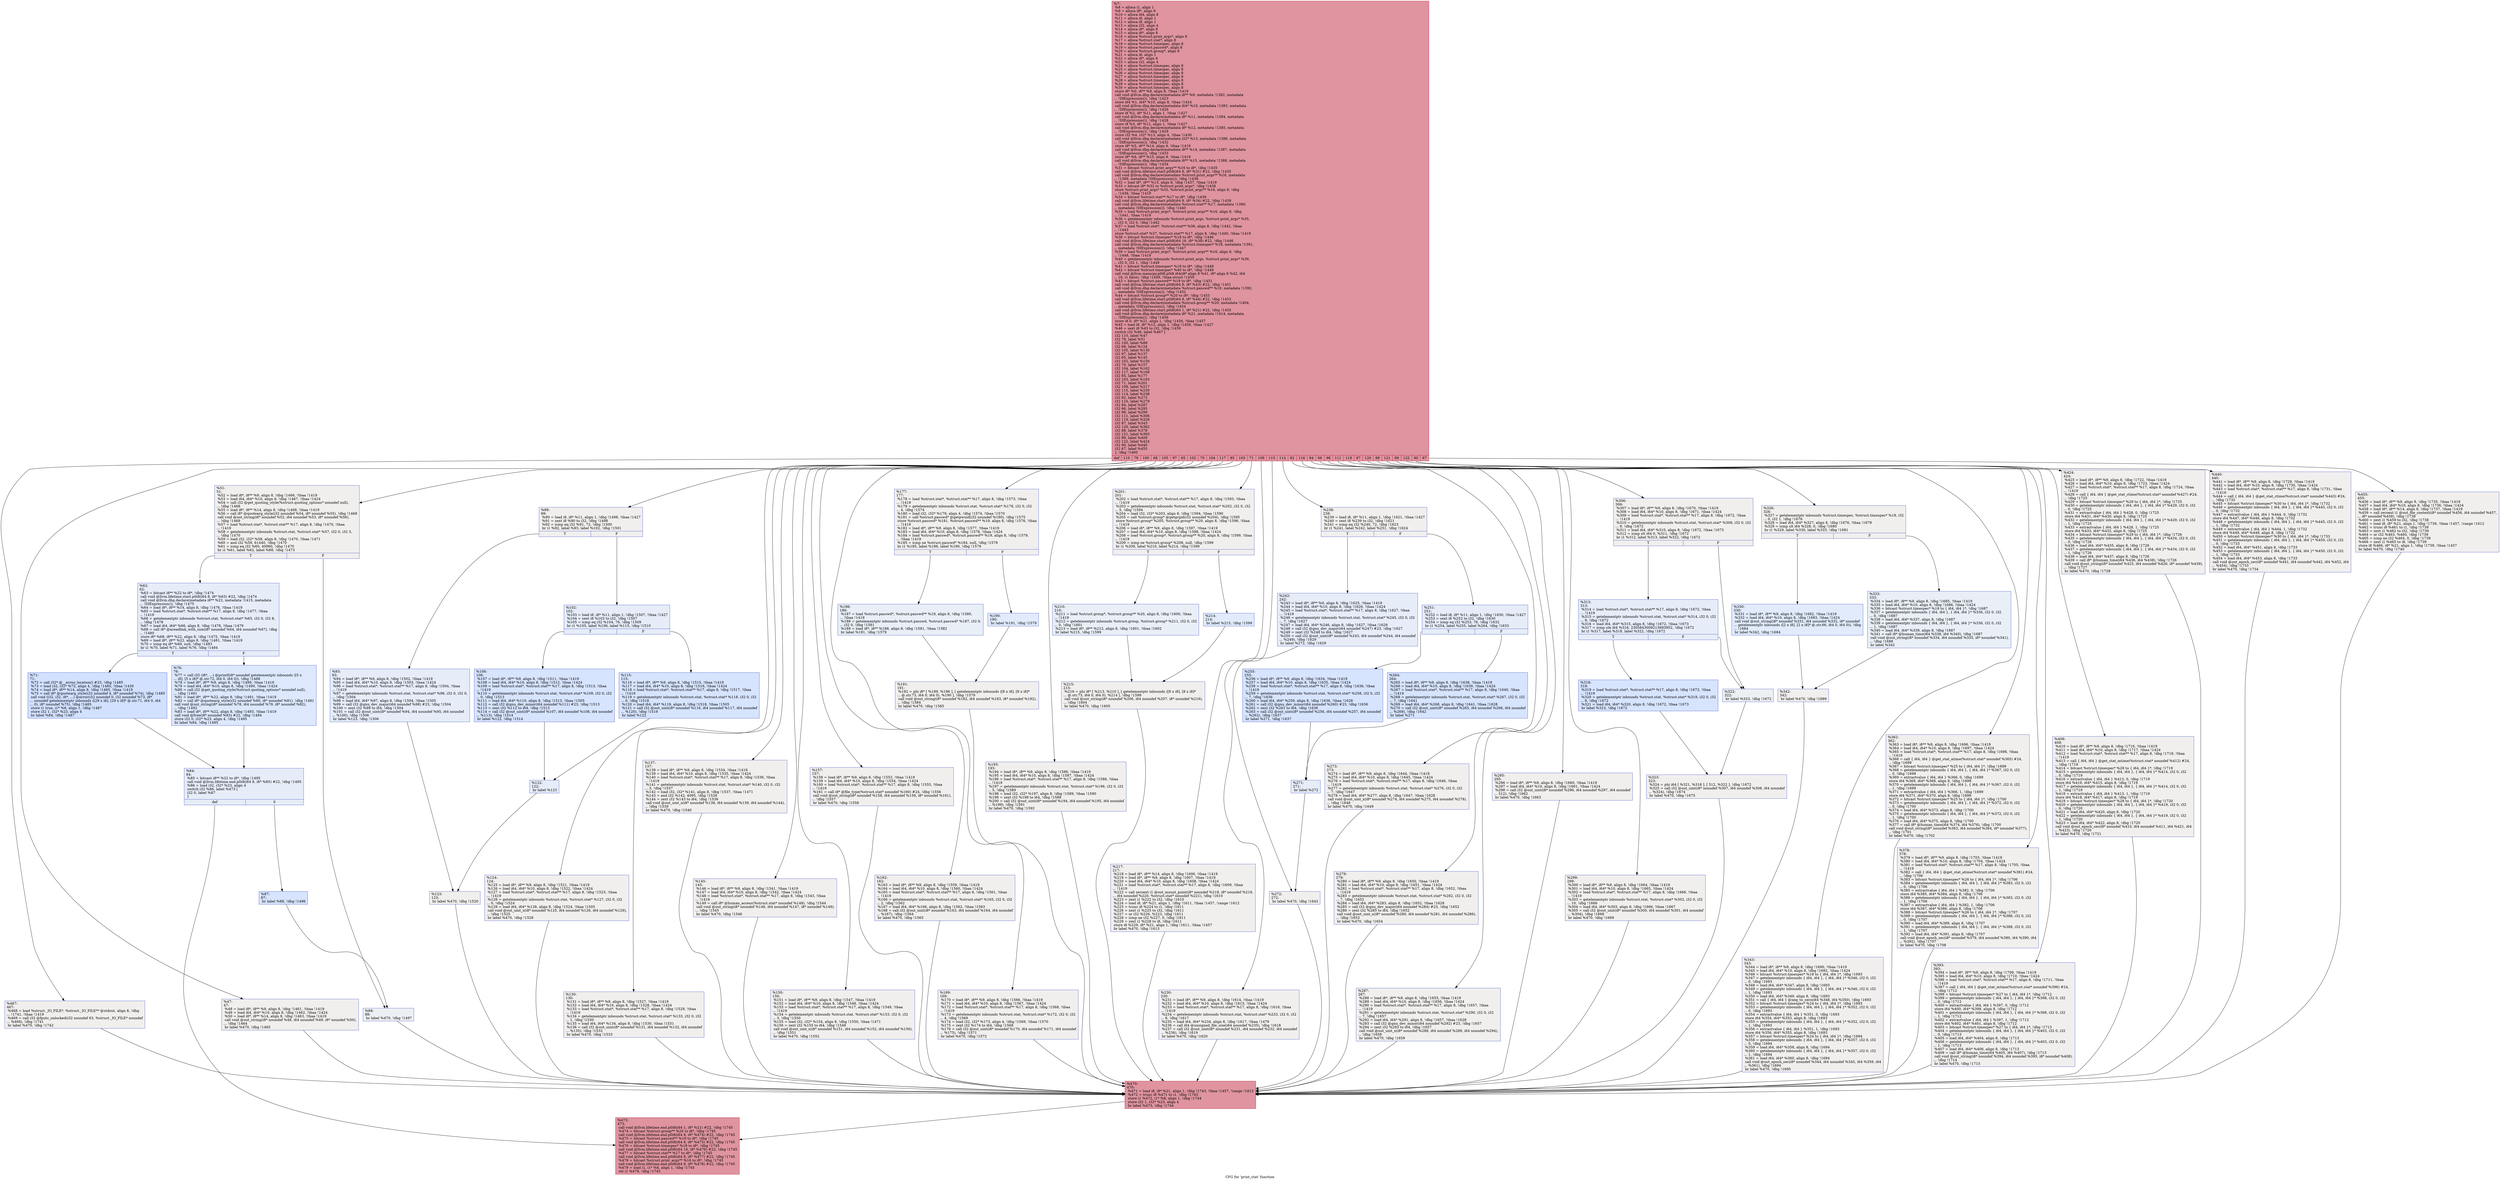 digraph "CFG for 'print_stat' function" {
	label="CFG for 'print_stat' function";

	Node0x15d2240 [shape=record,color="#b70d28ff", style=filled, fillcolor="#b70d2870",label="{%7:\l  %8 = alloca i1, align 1\l  %9 = alloca i8*, align 8\l  %10 = alloca i64, align 8\l  %11 = alloca i8, align 1\l  %12 = alloca i8, align 1\l  %13 = alloca i32, align 4\l  %14 = alloca i8*, align 8\l  %15 = alloca i8*, align 8\l  %16 = alloca %struct.print_args*, align 8\l  %17 = alloca %struct.stat*, align 8\l  %18 = alloca %struct.timespec, align 8\l  %19 = alloca %struct.passwd*, align 8\l  %20 = alloca %struct.group*, align 8\l  %21 = alloca i8, align 1\l  %22 = alloca i8*, align 8\l  %23 = alloca i32, align 4\l  %24 = alloca %struct.timespec, align 8\l  %25 = alloca %struct.timespec, align 8\l  %26 = alloca %struct.timespec, align 8\l  %27 = alloca %struct.timespec, align 8\l  %28 = alloca %struct.timespec, align 8\l  %29 = alloca %struct.timespec, align 8\l  %30 = alloca %struct.timespec, align 8\l  store i8* %0, i8** %9, align 8, !tbaa !1419\l  call void @llvm.dbg.declare(metadata i8** %9, metadata !1382, metadata\l... !DIExpression()), !dbg !1423\l  store i64 %1, i64* %10, align 8, !tbaa !1424\l  call void @llvm.dbg.declare(metadata i64* %10, metadata !1383, metadata\l... !DIExpression()), !dbg !1426\l  store i8 %2, i8* %11, align 1, !tbaa !1427\l  call void @llvm.dbg.declare(metadata i8* %11, metadata !1384, metadata\l... !DIExpression()), !dbg !1428\l  store i8 %3, i8* %12, align 1, !tbaa !1427\l  call void @llvm.dbg.declare(metadata i8* %12, metadata !1385, metadata\l... !DIExpression()), !dbg !1429\l  store i32 %4, i32* %13, align 4, !tbaa !1430\l  call void @llvm.dbg.declare(metadata i32* %13, metadata !1386, metadata\l... !DIExpression()), !dbg !1432\l  store i8* %5, i8** %14, align 8, !tbaa !1419\l  call void @llvm.dbg.declare(metadata i8** %14, metadata !1387, metadata\l... !DIExpression()), !dbg !1433\l  store i8* %6, i8** %15, align 8, !tbaa !1419\l  call void @llvm.dbg.declare(metadata i8** %15, metadata !1388, metadata\l... !DIExpression()), !dbg !1434\l  %31 = bitcast %struct.print_args** %16 to i8*, !dbg !1435\l  call void @llvm.lifetime.start.p0i8(i64 8, i8* %31) #22, !dbg !1435\l  call void @llvm.dbg.declare(metadata %struct.print_args** %16, metadata\l... !1389, metadata !DIExpression()), !dbg !1436\l  %32 = load i8*, i8** %15, align 8, !dbg !1437, !tbaa !1419\l  %33 = bitcast i8* %32 to %struct.print_args*, !dbg !1438\l  store %struct.print_args* %33, %struct.print_args** %16, align 8, !dbg\l... !1436, !tbaa !1419\l  %34 = bitcast %struct.stat** %17 to i8*, !dbg !1439\l  call void @llvm.lifetime.start.p0i8(i64 8, i8* %34) #22, !dbg !1439\l  call void @llvm.dbg.declare(metadata %struct.stat** %17, metadata !1390,\l... metadata !DIExpression()), !dbg !1440\l  %35 = load %struct.print_args*, %struct.print_args** %16, align 8, !dbg\l... !1441, !tbaa !1419\l  %36 = getelementptr inbounds %struct.print_args, %struct.print_args* %35,\l... i32 0, i32 0, !dbg !1442\l  %37 = load %struct.stat*, %struct.stat** %36, align 8, !dbg !1442, !tbaa\l... !1443\l  store %struct.stat* %37, %struct.stat** %17, align 8, !dbg !1440, !tbaa !1419\l  %38 = bitcast %struct.timespec* %18 to i8*, !dbg !1446\l  call void @llvm.lifetime.start.p0i8(i64 16, i8* %38) #22, !dbg !1446\l  call void @llvm.dbg.declare(metadata %struct.timespec* %18, metadata !1391,\l... metadata !DIExpression()), !dbg !1447\l  %39 = load %struct.print_args*, %struct.print_args** %16, align 8, !dbg\l... !1448, !tbaa !1419\l  %40 = getelementptr inbounds %struct.print_args, %struct.print_args* %39,\l... i32 0, i32 1, !dbg !1449\l  %41 = bitcast %struct.timespec* %18 to i8*, !dbg !1449\l  %42 = bitcast %struct.timespec* %40 to i8*, !dbg !1449\l  call void @llvm.memcpy.p0i8.p0i8.i64(i8* align 8 %41, i8* align 8 %42, i64\l... 16, i1 false), !dbg !1449, !tbaa.struct !1450\l  %43 = bitcast %struct.passwd** %19 to i8*, !dbg !1451\l  call void @llvm.lifetime.start.p0i8(i64 8, i8* %43) #22, !dbg !1451\l  call void @llvm.dbg.declare(metadata %struct.passwd** %19, metadata !1392,\l... metadata !DIExpression()), !dbg !1452\l  %44 = bitcast %struct.group** %20 to i8*, !dbg !1453\l  call void @llvm.lifetime.start.p0i8(i64 8, i8* %44) #22, !dbg !1453\l  call void @llvm.dbg.declare(metadata %struct.group** %20, metadata !1404,\l... metadata !DIExpression()), !dbg !1454\l  call void @llvm.lifetime.start.p0i8(i64 1, i8* %21) #22, !dbg !1455\l  call void @llvm.dbg.declare(metadata i8* %21, metadata !1414, metadata\l... !DIExpression()), !dbg !1456\l  store i8 0, i8* %21, align 1, !dbg !1456, !tbaa !1457\l  %45 = load i8, i8* %12, align 1, !dbg !1459, !tbaa !1427\l  %46 = sext i8 %45 to i32, !dbg !1459\l  switch i32 %46, label %467 [\l    i32 110, label %47\l    i32 78, label %51\l    i32 100, label %89\l    i32 68, label %124\l    i32 105, label %130\l    i32 97, label %137\l    i32 65, label %145\l    i32 102, label %150\l    i32 70, label %157\l    i32 104, label %162\l    i32 117, label %169\l    i32 85, label %177\l    i32 103, label %193\l    i32 71, label %201\l    i32 109, label %217\l    i32 115, label %230\l    i32 114, label %238\l    i32 82, label %273\l    i32 116, label %279\l    i32 84, label %287\l    i32 66, label %295\l    i32 98, label %299\l    i32 111, label %306\l    i32 119, label %326\l    i32 87, label %343\l    i32 120, label %362\l    i32 88, label %378\l    i32 121, label %393\l    i32 89, label %409\l    i32 122, label %424\l    i32 90, label %440\l    i32 67, label %455\l  ], !dbg !1460\l|{<s0>def|<s1>110|<s2>78|<s3>100|<s4>68|<s5>105|<s6>97|<s7>65|<s8>102|<s9>70|<s10>104|<s11>117|<s12>85|<s13>103|<s14>71|<s15>109|<s16>115|<s17>114|<s18>82|<s19>116|<s20>84|<s21>66|<s22>98|<s23>111|<s24>119|<s25>87|<s26>120|<s27>88|<s28>121|<s29>89|<s30>122|<s31>90|<s32>67}}"];
	Node0x15d2240:s0 -> Node0x15d4b10;
	Node0x15d2240:s1 -> Node0x15d3760;
	Node0x15d2240:s2 -> Node0x15d37b0;
	Node0x15d2240:s3 -> Node0x15d39e0;
	Node0x15d2240:s4 -> Node0x15d3c10;
	Node0x15d2240:s5 -> Node0x15d3c60;
	Node0x15d2240:s6 -> Node0x15d3cb0;
	Node0x15d2240:s7 -> Node0x15d3d00;
	Node0x15d2240:s8 -> Node0x15d3d50;
	Node0x15d2240:s9 -> Node0x15d3da0;
	Node0x15d2240:s10 -> Node0x15d3df0;
	Node0x15d2240:s11 -> Node0x15d3e40;
	Node0x15d2240:s12 -> Node0x15d3e90;
	Node0x15d2240:s13 -> Node0x15d3fd0;
	Node0x15d2240:s14 -> Node0x15d4020;
	Node0x15d2240:s15 -> Node0x15d4160;
	Node0x15d2240:s16 -> Node0x15d41b0;
	Node0x15d2240:s17 -> Node0x15d4200;
	Node0x15d2240:s18 -> Node0x15d4430;
	Node0x15d2240:s19 -> Node0x15d4480;
	Node0x15d2240:s20 -> Node0x15d44d0;
	Node0x15d2240:s21 -> Node0x15d4520;
	Node0x15d2240:s22 -> Node0x15d4570;
	Node0x15d2240:s23 -> Node0x15d45c0;
	Node0x15d2240:s24 -> Node0x15d4750;
	Node0x15d2240:s25 -> Node0x15d4890;
	Node0x15d2240:s26 -> Node0x15d48e0;
	Node0x15d2240:s27 -> Node0x15d4930;
	Node0x15d2240:s28 -> Node0x15d4980;
	Node0x15d2240:s29 -> Node0x15d49d0;
	Node0x15d2240:s30 -> Node0x15d4a20;
	Node0x15d2240:s31 -> Node0x15d4a70;
	Node0x15d2240:s32 -> Node0x15d4ac0;
	Node0x15d3760 [shape=record,color="#3d50c3ff", style=filled, fillcolor="#e0dbd870",label="{%47:\l47:                                               \l  %48 = load i8*, i8** %9, align 8, !dbg !1461, !tbaa !1419\l  %49 = load i64, i64* %10, align 8, !dbg !1462, !tbaa !1424\l  %50 = load i8*, i8** %14, align 8, !dbg !1463, !tbaa !1419\l  call void @out_string(i8* noundef %48, i64 noundef %49, i8* noundef %50),\l... !dbg !1464\l  br label %470, !dbg !1465\l}"];
	Node0x15d3760 -> Node0x15d4b60;
	Node0x15d37b0 [shape=record,color="#3d50c3ff", style=filled, fillcolor="#e0dbd870",label="{%51:\l51:                                               \l  %52 = load i8*, i8** %9, align 8, !dbg !1466, !tbaa !1419\l  %53 = load i64, i64* %10, align 8, !dbg !1467, !tbaa !1424\l  %54 = call i32 @get_quoting_style(%struct.quoting_options* noundef null),\l... !dbg !1468\l  %55 = load i8*, i8** %14, align 8, !dbg !1468, !tbaa !1419\l  %56 = call i8* @quotearg_style(i32 noundef %54, i8* noundef %55), !dbg !1468\l  call void @out_string(i8* noundef %52, i64 noundef %53, i8* noundef %56),\l... !dbg !1469\l  %57 = load %struct.stat*, %struct.stat** %17, align 8, !dbg !1470, !tbaa\l... !1419\l  %58 = getelementptr inbounds %struct.stat, %struct.stat* %57, i32 0, i32 3,\l... !dbg !1470\l  %59 = load i32, i32* %58, align 8, !dbg !1470, !tbaa !1471\l  %60 = and i32 %59, 61440, !dbg !1470\l  %61 = icmp eq i32 %60, 40960, !dbg !1470\l  br i1 %61, label %62, label %88, !dbg !1473\l|{<s0>T|<s1>F}}"];
	Node0x15d37b0:s0 -> Node0x15d3800;
	Node0x15d37b0:s1 -> Node0x15d3990;
	Node0x15d3800 [shape=record,color="#3d50c3ff", style=filled, fillcolor="#c7d7f070",label="{%62:\l62:                                               \l  %63 = bitcast i8** %22 to i8*, !dbg !1474\l  call void @llvm.lifetime.start.p0i8(i64 8, i8* %63) #22, !dbg !1474\l  call void @llvm.dbg.declare(metadata i8** %22, metadata !1415, metadata\l... !DIExpression()), !dbg !1475\l  %64 = load i8*, i8** %14, align 8, !dbg !1476, !tbaa !1419\l  %65 = load %struct.stat*, %struct.stat** %17, align 8, !dbg !1477, !tbaa\l... !1419\l  %66 = getelementptr inbounds %struct.stat, %struct.stat* %65, i32 0, i32 8,\l... !dbg !1478\l  %67 = load i64, i64* %66, align 8, !dbg !1478, !tbaa !1479\l  %68 = call i8* @areadlink_with_size(i8* noundef %64, i64 noundef %67), !dbg\l... !1480\l  store i8* %68, i8** %22, align 8, !dbg !1475, !tbaa !1419\l  %69 = load i8*, i8** %22, align 8, !dbg !1481, !tbaa !1419\l  %70 = icmp eq i8* %69, null, !dbg !1483\l  br i1 %70, label %71, label %76, !dbg !1484\l|{<s0>T|<s1>F}}"];
	Node0x15d3800:s0 -> Node0x15d3850;
	Node0x15d3800:s1 -> Node0x15d38a0;
	Node0x15d3850 [shape=record,color="#3d50c3ff", style=filled, fillcolor="#9abbff70",label="{%71:\l71:                                               \l  %72 = call i32* @__errno_location() #23, !dbg !1485\l  %73 = load i32, i32* %72, align 4, !dbg !1485, !tbaa !1430\l  %74 = load i8*, i8** %14, align 8, !dbg !1485, !tbaa !1419\l  %75 = call i8* @quotearg_style(i32 noundef 4, i8* noundef %74), !dbg !1485\l  call void (i32, i32, i8*, ...) @error(i32 noundef 0, i32 noundef %73, i8*\l... noundef getelementptr inbounds ([29 x i8], [29 x i8]* @.str.71, i64 0, i64\l... 0), i8* noundef %75), !dbg !1485\l  store i1 true, i1* %8, align 1, !dbg !1487\l  store i32 1, i32* %23, align 4\l  br label %84, !dbg !1487\l}"];
	Node0x15d3850 -> Node0x15d38f0;
	Node0x15d38a0 [shape=record,color="#3d50c3ff", style=filled, fillcolor="#b2ccfb70",label="{%76:\l76:                                               \l  %77 = call i32 (i8*, ...) @printf(i8* noundef getelementptr inbounds ([5 x\l... i8], [5 x i8]* @.str.72, i64 0, i64 0)), !dbg !1488\l  %78 = load i8*, i8** %9, align 8, !dbg !1489, !tbaa !1419\l  %79 = load i64, i64* %10, align 8, !dbg !1490, !tbaa !1424\l  %80 = call i32 @get_quoting_style(%struct.quoting_options* noundef null),\l... !dbg !1491\l  %81 = load i8*, i8** %22, align 8, !dbg !1491, !tbaa !1419\l  %82 = call i8* @quotearg_style(i32 noundef %80, i8* noundef %81), !dbg !1491\l  call void @out_string(i8* noundef %78, i64 noundef %79, i8* noundef %82),\l... !dbg !1492\l  %83 = load i8*, i8** %22, align 8, !dbg !1493, !tbaa !1419\l  call void @free(i8* noundef %83) #22, !dbg !1494\l  store i32 0, i32* %23, align 4, !dbg !1495\l  br label %84, !dbg !1495\l}"];
	Node0x15d38a0 -> Node0x15d38f0;
	Node0x15d38f0 [shape=record,color="#3d50c3ff", style=filled, fillcolor="#c7d7f070",label="{%84:\l84:                                               \l  %85 = bitcast i8** %22 to i8*, !dbg !1495\l  call void @llvm.lifetime.end.p0i8(i64 8, i8* %85) #22, !dbg !1495\l  %86 = load i32, i32* %23, align 4\l  switch i32 %86, label %473 [\l    i32 0, label %87\l  ]\l|{<s0>def|<s1>0}}"];
	Node0x15d38f0:s0 -> Node0x15d4bb0;
	Node0x15d38f0:s1 -> Node0x15d3940;
	Node0x15d3940 [shape=record,color="#3d50c3ff", style=filled, fillcolor="#a5c3fe70",label="{%87:\l87:                                               \l  br label %88, !dbg !1496\l}"];
	Node0x15d3940 -> Node0x15d3990;
	Node0x15d3990 [shape=record,color="#3d50c3ff", style=filled, fillcolor="#d6dce470",label="{%88:\l88:                                               \l  br label %470, !dbg !1497\l}"];
	Node0x15d3990 -> Node0x15d4b60;
	Node0x15d39e0 [shape=record,color="#3d50c3ff", style=filled, fillcolor="#e0dbd870",label="{%89:\l89:                                               \l  %90 = load i8, i8* %11, align 1, !dbg !1498, !tbaa !1427\l  %91 = sext i8 %90 to i32, !dbg !1498\l  %92 = icmp eq i32 %91, 72, !dbg !1500\l  br i1 %92, label %93, label %102, !dbg !1501\l|{<s0>T|<s1>F}}"];
	Node0x15d39e0:s0 -> Node0x15d3a30;
	Node0x15d39e0:s1 -> Node0x15d3a80;
	Node0x15d3a30 [shape=record,color="#3d50c3ff", style=filled, fillcolor="#c7d7f070",label="{%93:\l93:                                               \l  %94 = load i8*, i8** %9, align 8, !dbg !1502, !tbaa !1419\l  %95 = load i64, i64* %10, align 8, !dbg !1503, !tbaa !1424\l  %96 = load %struct.stat*, %struct.stat** %17, align 8, !dbg !1504, !tbaa\l... !1419\l  %97 = getelementptr inbounds %struct.stat, %struct.stat* %96, i32 0, i32 0,\l... !dbg !1504\l  %98 = load i64, i64* %97, align 8, !dbg !1504, !tbaa !1505\l  %99 = call i32 @gnu_dev_major(i64 noundef %98) #23, !dbg !1504\l  %100 = zext i32 %99 to i64, !dbg !1504\l  %101 = call i32 @out_uint(i8* noundef %94, i64 noundef %95, i64 noundef\l... %100), !dbg !1506\l  br label %123, !dbg !1506\l}"];
	Node0x15d3a30 -> Node0x15d3bc0;
	Node0x15d3a80 [shape=record,color="#3d50c3ff", style=filled, fillcolor="#c7d7f070",label="{%102:\l102:                                              \l  %103 = load i8, i8* %11, align 1, !dbg !1507, !tbaa !1427\l  %104 = sext i8 %103 to i32, !dbg !1507\l  %105 = icmp eq i32 %104, 76, !dbg !1509\l  br i1 %105, label %106, label %115, !dbg !1510\l|{<s0>T|<s1>F}}"];
	Node0x15d3a80:s0 -> Node0x15d3ad0;
	Node0x15d3a80:s1 -> Node0x15d3b20;
	Node0x15d3ad0 [shape=record,color="#3d50c3ff", style=filled, fillcolor="#a5c3fe70",label="{%106:\l106:                                              \l  %107 = load i8*, i8** %9, align 8, !dbg !1511, !tbaa !1419\l  %108 = load i64, i64* %10, align 8, !dbg !1512, !tbaa !1424\l  %109 = load %struct.stat*, %struct.stat** %17, align 8, !dbg !1513, !tbaa\l... !1419\l  %110 = getelementptr inbounds %struct.stat, %struct.stat* %109, i32 0, i32\l... 0, !dbg !1513\l  %111 = load i64, i64* %110, align 8, !dbg !1513, !tbaa !1505\l  %112 = call i32 @gnu_dev_minor(i64 noundef %111) #23, !dbg !1513\l  %113 = zext i32 %112 to i64, !dbg !1513\l  %114 = call i32 @out_uint(i8* noundef %107, i64 noundef %108, i64 noundef\l... %113), !dbg !1514\l  br label %122, !dbg !1514\l}"];
	Node0x15d3ad0 -> Node0x15d3b70;
	Node0x15d3b20 [shape=record,color="#3d50c3ff", style=filled, fillcolor="#a5c3fe70",label="{%115:\l115:                                              \l  %116 = load i8*, i8** %9, align 8, !dbg !1515, !tbaa !1419\l  %117 = load i64, i64* %10, align 8, !dbg !1516, !tbaa !1424\l  %118 = load %struct.stat*, %struct.stat** %17, align 8, !dbg !1517, !tbaa\l... !1419\l  %119 = getelementptr inbounds %struct.stat, %struct.stat* %118, i32 0, i32\l... 0, !dbg !1518\l  %120 = load i64, i64* %119, align 8, !dbg !1518, !tbaa !1505\l  %121 = call i32 @out_uint(i8* noundef %116, i64 noundef %117, i64 noundef\l... %120), !dbg !1519\l  br label %122\l}"];
	Node0x15d3b20 -> Node0x15d3b70;
	Node0x15d3b70 [shape=record,color="#3d50c3ff", style=filled, fillcolor="#c7d7f070",label="{%122:\l122:                                              \l  br label %123\l}"];
	Node0x15d3b70 -> Node0x15d3bc0;
	Node0x15d3bc0 [shape=record,color="#3d50c3ff", style=filled, fillcolor="#e0dbd870",label="{%123:\l123:                                              \l  br label %470, !dbg !1520\l}"];
	Node0x15d3bc0 -> Node0x15d4b60;
	Node0x15d3c10 [shape=record,color="#3d50c3ff", style=filled, fillcolor="#e0dbd870",label="{%124:\l124:                                              \l  %125 = load i8*, i8** %9, align 8, !dbg !1521, !tbaa !1419\l  %126 = load i64, i64* %10, align 8, !dbg !1522, !tbaa !1424\l  %127 = load %struct.stat*, %struct.stat** %17, align 8, !dbg !1523, !tbaa\l... !1419\l  %128 = getelementptr inbounds %struct.stat, %struct.stat* %127, i32 0, i32\l... 0, !dbg !1524\l  %129 = load i64, i64* %128, align 8, !dbg !1524, !tbaa !1505\l  call void @out_uint_x(i8* noundef %125, i64 noundef %126, i64 noundef %129),\l... !dbg !1525\l  br label %470, !dbg !1526\l}"];
	Node0x15d3c10 -> Node0x15d4b60;
	Node0x15d3c60 [shape=record,color="#3d50c3ff", style=filled, fillcolor="#e0dbd870",label="{%130:\l130:                                              \l  %131 = load i8*, i8** %9, align 8, !dbg !1527, !tbaa !1419\l  %132 = load i64, i64* %10, align 8, !dbg !1528, !tbaa !1424\l  %133 = load %struct.stat*, %struct.stat** %17, align 8, !dbg !1529, !tbaa\l... !1419\l  %134 = getelementptr inbounds %struct.stat, %struct.stat* %133, i32 0, i32\l... 1, !dbg !1530\l  %135 = load i64, i64* %134, align 8, !dbg !1530, !tbaa !1531\l  %136 = call i32 @out_uint(i8* noundef %131, i64 noundef %132, i64 noundef\l... %135), !dbg !1532\l  br label %470, !dbg !1533\l}"];
	Node0x15d3c60 -> Node0x15d4b60;
	Node0x15d3cb0 [shape=record,color="#3d50c3ff", style=filled, fillcolor="#e0dbd870",label="{%137:\l137:                                              \l  %138 = load i8*, i8** %9, align 8, !dbg !1534, !tbaa !1419\l  %139 = load i64, i64* %10, align 8, !dbg !1535, !tbaa !1424\l  %140 = load %struct.stat*, %struct.stat** %17, align 8, !dbg !1536, !tbaa\l... !1419\l  %141 = getelementptr inbounds %struct.stat, %struct.stat* %140, i32 0, i32\l... 3, !dbg !1537\l  %142 = load i32, i32* %141, align 8, !dbg !1537, !tbaa !1471\l  %143 = and i32 %142, 4095, !dbg !1538\l  %144 = zext i32 %143 to i64, !dbg !1536\l  call void @out_uint_o(i8* noundef %138, i64 noundef %139, i64 noundef %144),\l... !dbg !1539\l  br label %470, !dbg !1540\l}"];
	Node0x15d3cb0 -> Node0x15d4b60;
	Node0x15d3d00 [shape=record,color="#3d50c3ff", style=filled, fillcolor="#e0dbd870",label="{%145:\l145:                                              \l  %146 = load i8*, i8** %9, align 8, !dbg !1541, !tbaa !1419\l  %147 = load i64, i64* %10, align 8, !dbg !1542, !tbaa !1424\l  %148 = load %struct.stat*, %struct.stat** %17, align 8, !dbg !1543, !tbaa\l... !1419\l  %149 = call i8* @human_access(%struct.stat* noundef %148), !dbg !1544\l  call void @out_string(i8* noundef %146, i64 noundef %147, i8* noundef %149),\l... !dbg !1545\l  br label %470, !dbg !1546\l}"];
	Node0x15d3d00 -> Node0x15d4b60;
	Node0x15d3d50 [shape=record,color="#3d50c3ff", style=filled, fillcolor="#e0dbd870",label="{%150:\l150:                                              \l  %151 = load i8*, i8** %9, align 8, !dbg !1547, !tbaa !1419\l  %152 = load i64, i64* %10, align 8, !dbg !1548, !tbaa !1424\l  %153 = load %struct.stat*, %struct.stat** %17, align 8, !dbg !1549, !tbaa\l... !1419\l  %154 = getelementptr inbounds %struct.stat, %struct.stat* %153, i32 0, i32\l... 3, !dbg !1550\l  %155 = load i32, i32* %154, align 8, !dbg !1550, !tbaa !1471\l  %156 = zext i32 %155 to i64, !dbg !1549\l  call void @out_uint_x(i8* noundef %151, i64 noundef %152, i64 noundef %156),\l... !dbg !1551\l  br label %470, !dbg !1552\l}"];
	Node0x15d3d50 -> Node0x15d4b60;
	Node0x15d3da0 [shape=record,color="#3d50c3ff", style=filled, fillcolor="#e0dbd870",label="{%157:\l157:                                              \l  %158 = load i8*, i8** %9, align 8, !dbg !1553, !tbaa !1419\l  %159 = load i64, i64* %10, align 8, !dbg !1554, !tbaa !1424\l  %160 = load %struct.stat*, %struct.stat** %17, align 8, !dbg !1555, !tbaa\l... !1419\l  %161 = call i8* @file_type(%struct.stat* noundef %160) #24, !dbg !1556\l  call void @out_string(i8* noundef %158, i64 noundef %159, i8* noundef %161),\l... !dbg !1557\l  br label %470, !dbg !1558\l}"];
	Node0x15d3da0 -> Node0x15d4b60;
	Node0x15d3df0 [shape=record,color="#3d50c3ff", style=filled, fillcolor="#e0dbd870",label="{%162:\l162:                                              \l  %163 = load i8*, i8** %9, align 8, !dbg !1559, !tbaa !1419\l  %164 = load i64, i64* %10, align 8, !dbg !1560, !tbaa !1424\l  %165 = load %struct.stat*, %struct.stat** %17, align 8, !dbg !1561, !tbaa\l... !1419\l  %166 = getelementptr inbounds %struct.stat, %struct.stat* %165, i32 0, i32\l... 2, !dbg !1562\l  %167 = load i64, i64* %166, align 8, !dbg !1562, !tbaa !1563\l  %168 = call i32 @out_uint(i8* noundef %163, i64 noundef %164, i64 noundef\l... %167), !dbg !1564\l  br label %470, !dbg !1565\l}"];
	Node0x15d3df0 -> Node0x15d4b60;
	Node0x15d3e40 [shape=record,color="#3d50c3ff", style=filled, fillcolor="#e0dbd870",label="{%169:\l169:                                              \l  %170 = load i8*, i8** %9, align 8, !dbg !1566, !tbaa !1419\l  %171 = load i64, i64* %10, align 8, !dbg !1567, !tbaa !1424\l  %172 = load %struct.stat*, %struct.stat** %17, align 8, !dbg !1568, !tbaa\l... !1419\l  %173 = getelementptr inbounds %struct.stat, %struct.stat* %172, i32 0, i32\l... 4, !dbg !1569\l  %174 = load i32, i32* %173, align 4, !dbg !1569, !tbaa !1570\l  %175 = zext i32 %174 to i64, !dbg !1568\l  %176 = call i32 @out_uint(i8* noundef %170, i64 noundef %171, i64 noundef\l... %175), !dbg !1571\l  br label %470, !dbg !1572\l}"];
	Node0x15d3e40 -> Node0x15d4b60;
	Node0x15d3e90 [shape=record,color="#3d50c3ff", style=filled, fillcolor="#e0dbd870",label="{%177:\l177:                                              \l  %178 = load %struct.stat*, %struct.stat** %17, align 8, !dbg !1573, !tbaa\l... !1419\l  %179 = getelementptr inbounds %struct.stat, %struct.stat* %178, i32 0, i32\l... 4, !dbg !1574\l  %180 = load i32, i32* %179, align 4, !dbg !1574, !tbaa !1570\l  %181 = call %struct.passwd* @getpwuid(i32 noundef %180), !dbg !1575\l  store %struct.passwd* %181, %struct.passwd** %19, align 8, !dbg !1576, !tbaa\l... !1419\l  %182 = load i8*, i8** %9, align 8, !dbg !1577, !tbaa !1419\l  %183 = load i64, i64* %10, align 8, !dbg !1578, !tbaa !1424\l  %184 = load %struct.passwd*, %struct.passwd** %19, align 8, !dbg !1579,\l... !tbaa !1419\l  %185 = icmp ne %struct.passwd* %184, null, !dbg !1579\l  br i1 %185, label %186, label %190, !dbg !1579\l|{<s0>T|<s1>F}}"];
	Node0x15d3e90:s0 -> Node0x15d3ee0;
	Node0x15d3e90:s1 -> Node0x15d3f30;
	Node0x15d3ee0 [shape=record,color="#3d50c3ff", style=filled, fillcolor="#cedaeb70",label="{%186:\l186:                                              \l  %187 = load %struct.passwd*, %struct.passwd** %19, align 8, !dbg !1580,\l... !tbaa !1419\l  %188 = getelementptr inbounds %struct.passwd, %struct.passwd* %187, i32 0,\l... i32 0, !dbg !1581\l  %189 = load i8*, i8** %188, align 8, !dbg !1581, !tbaa !1582\l  br label %191, !dbg !1579\l}"];
	Node0x15d3ee0 -> Node0x15d3f80;
	Node0x15d3f30 [shape=record,color="#3d50c3ff", style=filled, fillcolor="#bbd1f870",label="{%190:\l190:                                              \l  br label %191, !dbg !1579\l}"];
	Node0x15d3f30 -> Node0x15d3f80;
	Node0x15d3f80 [shape=record,color="#3d50c3ff", style=filled, fillcolor="#e0dbd870",label="{%191:\l191:                                              \l  %192 = phi i8* [ %189, %186 ], [ getelementptr inbounds ([8 x i8], [8 x i8]*\l... @.str.73, i64 0, i64 0), %190 ], !dbg !1579\l  call void @out_string(i8* noundef %182, i64 noundef %183, i8* noundef %192),\l... !dbg !1584\l  br label %470, !dbg !1585\l}"];
	Node0x15d3f80 -> Node0x15d4b60;
	Node0x15d3fd0 [shape=record,color="#3d50c3ff", style=filled, fillcolor="#e0dbd870",label="{%193:\l193:                                              \l  %194 = load i8*, i8** %9, align 8, !dbg !1586, !tbaa !1419\l  %195 = load i64, i64* %10, align 8, !dbg !1587, !tbaa !1424\l  %196 = load %struct.stat*, %struct.stat** %17, align 8, !dbg !1588, !tbaa\l... !1419\l  %197 = getelementptr inbounds %struct.stat, %struct.stat* %196, i32 0, i32\l... 5, !dbg !1589\l  %198 = load i32, i32* %197, align 8, !dbg !1589, !tbaa !1590\l  %199 = zext i32 %198 to i64, !dbg !1588\l  %200 = call i32 @out_uint(i8* noundef %194, i64 noundef %195, i64 noundef\l... %199), !dbg !1591\l  br label %470, !dbg !1592\l}"];
	Node0x15d3fd0 -> Node0x15d4b60;
	Node0x15d4020 [shape=record,color="#3d50c3ff", style=filled, fillcolor="#e0dbd870",label="{%201:\l201:                                              \l  %202 = load %struct.stat*, %struct.stat** %17, align 8, !dbg !1593, !tbaa\l... !1419\l  %203 = getelementptr inbounds %struct.stat, %struct.stat* %202, i32 0, i32\l... 5, !dbg !1594\l  %204 = load i32, i32* %203, align 8, !dbg !1594, !tbaa !1590\l  %205 = call %struct.group* @getgrgid(i32 noundef %204), !dbg !1595\l  store %struct.group* %205, %struct.group** %20, align 8, !dbg !1596, !tbaa\l... !1419\l  %206 = load i8*, i8** %9, align 8, !dbg !1597, !tbaa !1419\l  %207 = load i64, i64* %10, align 8, !dbg !1598, !tbaa !1424\l  %208 = load %struct.group*, %struct.group** %20, align 8, !dbg !1599, !tbaa\l... !1419\l  %209 = icmp ne %struct.group* %208, null, !dbg !1599\l  br i1 %209, label %210, label %214, !dbg !1599\l|{<s0>T|<s1>F}}"];
	Node0x15d4020:s0 -> Node0x15d4070;
	Node0x15d4020:s1 -> Node0x15d40c0;
	Node0x15d4070 [shape=record,color="#3d50c3ff", style=filled, fillcolor="#cedaeb70",label="{%210:\l210:                                              \l  %211 = load %struct.group*, %struct.group** %20, align 8, !dbg !1600, !tbaa\l... !1419\l  %212 = getelementptr inbounds %struct.group, %struct.group* %211, i32 0, i32\l... 0, !dbg !1601\l  %213 = load i8*, i8** %212, align 8, !dbg !1601, !tbaa !1602\l  br label %215, !dbg !1599\l}"];
	Node0x15d4070 -> Node0x15d4110;
	Node0x15d40c0 [shape=record,color="#3d50c3ff", style=filled, fillcolor="#bbd1f870",label="{%214:\l214:                                              \l  br label %215, !dbg !1599\l}"];
	Node0x15d40c0 -> Node0x15d4110;
	Node0x15d4110 [shape=record,color="#3d50c3ff", style=filled, fillcolor="#e0dbd870",label="{%215:\l215:                                              \l  %216 = phi i8* [ %213, %210 ], [ getelementptr inbounds ([8 x i8], [8 x i8]*\l... @.str.73, i64 0, i64 0), %214 ], !dbg !1599\l  call void @out_string(i8* noundef %206, i64 noundef %207, i8* noundef %216),\l... !dbg !1604\l  br label %470, !dbg !1605\l}"];
	Node0x15d4110 -> Node0x15d4b60;
	Node0x15d4160 [shape=record,color="#3d50c3ff", style=filled, fillcolor="#e0dbd870",label="{%217:\l217:                                              \l  %218 = load i8*, i8** %14, align 8, !dbg !1606, !tbaa !1419\l  %219 = load i8*, i8** %9, align 8, !dbg !1607, !tbaa !1419\l  %220 = load i64, i64* %10, align 8, !dbg !1608, !tbaa !1424\l  %221 = load %struct.stat*, %struct.stat** %17, align 8, !dbg !1609, !tbaa\l... !1419\l  %222 = call zeroext i1 @out_mount_point(i8* noundef %218, i8* noundef %219,\l... i64 noundef %220, %struct.stat* noundef %221), !dbg !1610\l  %223 = zext i1 %222 to i32, !dbg !1610\l  %224 = load i8, i8* %21, align 1, !dbg !1611, !tbaa !1457, !range !1612\l  %225 = trunc i8 %224 to i1, !dbg !1611\l  %226 = zext i1 %225 to i32, !dbg !1611\l  %227 = or i32 %226, %223, !dbg !1611\l  %228 = icmp ne i32 %227, 0, !dbg !1611\l  %229 = zext i1 %228 to i8, !dbg !1611\l  store i8 %229, i8* %21, align 1, !dbg !1611, !tbaa !1457\l  br label %470, !dbg !1613\l}"];
	Node0x15d4160 -> Node0x15d4b60;
	Node0x15d41b0 [shape=record,color="#3d50c3ff", style=filled, fillcolor="#e0dbd870",label="{%230:\l230:                                              \l  %231 = load i8*, i8** %9, align 8, !dbg !1614, !tbaa !1419\l  %232 = load i64, i64* %10, align 8, !dbg !1615, !tbaa !1424\l  %233 = load %struct.stat*, %struct.stat** %17, align 8, !dbg !1616, !tbaa\l... !1419\l  %234 = getelementptr inbounds %struct.stat, %struct.stat* %233, i32 0, i32\l... 8, !dbg !1617\l  %235 = load i64, i64* %234, align 8, !dbg !1617, !tbaa !1479\l  %236 = call i64 @unsigned_file_size(i64 noundef %235), !dbg !1618\l  %237 = call i32 @out_uint(i8* noundef %231, i64 noundef %232, i64 noundef\l... %236), !dbg !1619\l  br label %470, !dbg !1620\l}"];
	Node0x15d41b0 -> Node0x15d4b60;
	Node0x15d4200 [shape=record,color="#3d50c3ff", style=filled, fillcolor="#e0dbd870",label="{%238:\l238:                                              \l  %239 = load i8, i8* %11, align 1, !dbg !1621, !tbaa !1427\l  %240 = sext i8 %239 to i32, !dbg !1621\l  %241 = icmp eq i32 %240, 72, !dbg !1623\l  br i1 %241, label %242, label %251, !dbg !1624\l|{<s0>T|<s1>F}}"];
	Node0x15d4200:s0 -> Node0x15d4250;
	Node0x15d4200:s1 -> Node0x15d42a0;
	Node0x15d4250 [shape=record,color="#3d50c3ff", style=filled, fillcolor="#c7d7f070",label="{%242:\l242:                                              \l  %243 = load i8*, i8** %9, align 8, !dbg !1625, !tbaa !1419\l  %244 = load i64, i64* %10, align 8, !dbg !1626, !tbaa !1424\l  %245 = load %struct.stat*, %struct.stat** %17, align 8, !dbg !1627, !tbaa\l... !1419\l  %246 = getelementptr inbounds %struct.stat, %struct.stat* %245, i32 0, i32\l... 7, !dbg !1627\l  %247 = load i64, i64* %246, align 8, !dbg !1627, !tbaa !1628\l  %248 = call i32 @gnu_dev_major(i64 noundef %247) #23, !dbg !1627\l  %249 = zext i32 %248 to i64, !dbg !1627\l  %250 = call i32 @out_uint(i8* noundef %243, i64 noundef %244, i64 noundef\l... %249), !dbg !1629\l  br label %272, !dbg !1629\l}"];
	Node0x15d4250 -> Node0x15d43e0;
	Node0x15d42a0 [shape=record,color="#3d50c3ff", style=filled, fillcolor="#c7d7f070",label="{%251:\l251:                                              \l  %252 = load i8, i8* %11, align 1, !dbg !1630, !tbaa !1427\l  %253 = sext i8 %252 to i32, !dbg !1630\l  %254 = icmp eq i32 %253, 76, !dbg !1632\l  br i1 %254, label %255, label %264, !dbg !1633\l|{<s0>T|<s1>F}}"];
	Node0x15d42a0:s0 -> Node0x15d42f0;
	Node0x15d42a0:s1 -> Node0x15d4340;
	Node0x15d42f0 [shape=record,color="#3d50c3ff", style=filled, fillcolor="#a5c3fe70",label="{%255:\l255:                                              \l  %256 = load i8*, i8** %9, align 8, !dbg !1634, !tbaa !1419\l  %257 = load i64, i64* %10, align 8, !dbg !1635, !tbaa !1424\l  %258 = load %struct.stat*, %struct.stat** %17, align 8, !dbg !1636, !tbaa\l... !1419\l  %259 = getelementptr inbounds %struct.stat, %struct.stat* %258, i32 0, i32\l... 7, !dbg !1636\l  %260 = load i64, i64* %259, align 8, !dbg !1636, !tbaa !1628\l  %261 = call i32 @gnu_dev_minor(i64 noundef %260) #23, !dbg !1636\l  %262 = zext i32 %261 to i64, !dbg !1636\l  %263 = call i32 @out_uint(i8* noundef %256, i64 noundef %257, i64 noundef\l... %262), !dbg !1637\l  br label %271, !dbg !1637\l}"];
	Node0x15d42f0 -> Node0x15d4390;
	Node0x15d4340 [shape=record,color="#3d50c3ff", style=filled, fillcolor="#a5c3fe70",label="{%264:\l264:                                              \l  %265 = load i8*, i8** %9, align 8, !dbg !1638, !tbaa !1419\l  %266 = load i64, i64* %10, align 8, !dbg !1639, !tbaa !1424\l  %267 = load %struct.stat*, %struct.stat** %17, align 8, !dbg !1640, !tbaa\l... !1419\l  %268 = getelementptr inbounds %struct.stat, %struct.stat* %267, i32 0, i32\l... 7, !dbg !1641\l  %269 = load i64, i64* %268, align 8, !dbg !1641, !tbaa !1628\l  %270 = call i32 @out_uint(i8* noundef %265, i64 noundef %266, i64 noundef\l... %269), !dbg !1642\l  br label %271\l}"];
	Node0x15d4340 -> Node0x15d4390;
	Node0x15d4390 [shape=record,color="#3d50c3ff", style=filled, fillcolor="#c7d7f070",label="{%271:\l271:                                              \l  br label %272\l}"];
	Node0x15d4390 -> Node0x15d43e0;
	Node0x15d43e0 [shape=record,color="#3d50c3ff", style=filled, fillcolor="#e0dbd870",label="{%272:\l272:                                              \l  br label %470, !dbg !1643\l}"];
	Node0x15d43e0 -> Node0x15d4b60;
	Node0x15d4430 [shape=record,color="#3d50c3ff", style=filled, fillcolor="#e0dbd870",label="{%273:\l273:                                              \l  %274 = load i8*, i8** %9, align 8, !dbg !1644, !tbaa !1419\l  %275 = load i64, i64* %10, align 8, !dbg !1645, !tbaa !1424\l  %276 = load %struct.stat*, %struct.stat** %17, align 8, !dbg !1646, !tbaa\l... !1419\l  %277 = getelementptr inbounds %struct.stat, %struct.stat* %276, i32 0, i32\l... 7, !dbg !1647\l  %278 = load i64, i64* %277, align 8, !dbg !1647, !tbaa !1628\l  call void @out_uint_x(i8* noundef %274, i64 noundef %275, i64 noundef %278),\l... !dbg !1648\l  br label %470, !dbg !1649\l}"];
	Node0x15d4430 -> Node0x15d4b60;
	Node0x15d4480 [shape=record,color="#3d50c3ff", style=filled, fillcolor="#e0dbd870",label="{%279:\l279:                                              \l  %280 = load i8*, i8** %9, align 8, !dbg !1650, !tbaa !1419\l  %281 = load i64, i64* %10, align 8, !dbg !1651, !tbaa !1424\l  %282 = load %struct.stat*, %struct.stat** %17, align 8, !dbg !1652, !tbaa\l... !1419\l  %283 = getelementptr inbounds %struct.stat, %struct.stat* %282, i32 0, i32\l... 7, !dbg !1652\l  %284 = load i64, i64* %283, align 8, !dbg !1652, !tbaa !1628\l  %285 = call i32 @gnu_dev_major(i64 noundef %284) #23, !dbg !1652\l  %286 = zext i32 %285 to i64, !dbg !1652\l  call void @out_uint_x(i8* noundef %280, i64 noundef %281, i64 noundef %286),\l... !dbg !1653\l  br label %470, !dbg !1654\l}"];
	Node0x15d4480 -> Node0x15d4b60;
	Node0x15d44d0 [shape=record,color="#3d50c3ff", style=filled, fillcolor="#e0dbd870",label="{%287:\l287:                                              \l  %288 = load i8*, i8** %9, align 8, !dbg !1655, !tbaa !1419\l  %289 = load i64, i64* %10, align 8, !dbg !1656, !tbaa !1424\l  %290 = load %struct.stat*, %struct.stat** %17, align 8, !dbg !1657, !tbaa\l... !1419\l  %291 = getelementptr inbounds %struct.stat, %struct.stat* %290, i32 0, i32\l... 7, !dbg !1657\l  %292 = load i64, i64* %291, align 8, !dbg !1657, !tbaa !1628\l  %293 = call i32 @gnu_dev_minor(i64 noundef %292) #23, !dbg !1657\l  %294 = zext i32 %293 to i64, !dbg !1657\l  call void @out_uint_x(i8* noundef %288, i64 noundef %289, i64 noundef %294),\l... !dbg !1658\l  br label %470, !dbg !1659\l}"];
	Node0x15d44d0 -> Node0x15d4b60;
	Node0x15d4520 [shape=record,color="#3d50c3ff", style=filled, fillcolor="#e0dbd870",label="{%295:\l295:                                              \l  %296 = load i8*, i8** %9, align 8, !dbg !1660, !tbaa !1419\l  %297 = load i64, i64* %10, align 8, !dbg !1661, !tbaa !1424\l  %298 = call i32 @out_uint(i8* noundef %296, i64 noundef %297, i64 noundef\l... 512), !dbg !1662\l  br label %470, !dbg !1663\l}"];
	Node0x15d4520 -> Node0x15d4b60;
	Node0x15d4570 [shape=record,color="#3d50c3ff", style=filled, fillcolor="#e0dbd870",label="{%299:\l299:                                              \l  %300 = load i8*, i8** %9, align 8, !dbg !1664, !tbaa !1419\l  %301 = load i64, i64* %10, align 8, !dbg !1665, !tbaa !1424\l  %302 = load %struct.stat*, %struct.stat** %17, align 8, !dbg !1666, !tbaa\l... !1419\l  %303 = getelementptr inbounds %struct.stat, %struct.stat* %302, i32 0, i32\l... 10, !dbg !1666\l  %304 = load i64, i64* %303, align 8, !dbg !1666, !tbaa !1667\l  %305 = call i32 @out_uint(i8* noundef %300, i64 noundef %301, i64 noundef\l... %304), !dbg !1668\l  br label %470, !dbg !1669\l}"];
	Node0x15d4570 -> Node0x15d4b60;
	Node0x15d45c0 [shape=record,color="#3d50c3ff", style=filled, fillcolor="#e0dbd870",label="{%306:\l306:                                              \l  %307 = load i8*, i8** %9, align 8, !dbg !1670, !tbaa !1419\l  %308 = load i64, i64* %10, align 8, !dbg !1671, !tbaa !1424\l  %309 = load %struct.stat*, %struct.stat** %17, align 8, !dbg !1672, !tbaa\l... !1419\l  %310 = getelementptr inbounds %struct.stat, %struct.stat* %309, i32 0, i32\l... 9, !dbg !1672\l  %311 = load i64, i64* %310, align 8, !dbg !1672, !tbaa !1673\l  %312 = icmp slt i64 0, %311, !dbg !1672\l  br i1 %312, label %313, label %322, !dbg !1672\l|{<s0>T|<s1>F}}"];
	Node0x15d45c0:s0 -> Node0x15d4610;
	Node0x15d45c0:s1 -> Node0x15d46b0;
	Node0x15d4610 [shape=record,color="#3d50c3ff", style=filled, fillcolor="#c7d7f070",label="{%313:\l313:                                              \l  %314 = load %struct.stat*, %struct.stat** %17, align 8, !dbg !1672, !tbaa\l... !1419\l  %315 = getelementptr inbounds %struct.stat, %struct.stat* %314, i32 0, i32\l... 9, !dbg !1672\l  %316 = load i64, i64* %315, align 8, !dbg !1672, !tbaa !1673\l  %317 = icmp ule i64 %316, 2305843009213693952, !dbg !1672\l  br i1 %317, label %318, label %322, !dbg !1672\l|{<s0>T|<s1>F}}"];
	Node0x15d4610:s0 -> Node0x15d4660;
	Node0x15d4610:s1 -> Node0x15d46b0;
	Node0x15d4660 [shape=record,color="#3d50c3ff", style=filled, fillcolor="#a5c3fe70",label="{%318:\l318:                                              \l  %319 = load %struct.stat*, %struct.stat** %17, align 8, !dbg !1672, !tbaa\l... !1419\l  %320 = getelementptr inbounds %struct.stat, %struct.stat* %319, i32 0, i32\l... 9, !dbg !1672\l  %321 = load i64, i64* %320, align 8, !dbg !1672, !tbaa !1673\l  br label %323, !dbg !1672\l}"];
	Node0x15d4660 -> Node0x15d4700;
	Node0x15d46b0 [shape=record,color="#3d50c3ff", style=filled, fillcolor="#d6dce470",label="{%322:\l322:                                              \l  br label %323, !dbg !1672\l}"];
	Node0x15d46b0 -> Node0x15d4700;
	Node0x15d4700 [shape=record,color="#3d50c3ff", style=filled, fillcolor="#e0dbd870",label="{%323:\l323:                                              \l  %324 = phi i64 [ %321, %318 ], [ 512, %322 ], !dbg !1672\l  %325 = call i32 @out_uint(i8* noundef %307, i64 noundef %308, i64 noundef\l... %324), !dbg !1674\l  br label %470, !dbg !1675\l}"];
	Node0x15d4700 -> Node0x15d4b60;
	Node0x15d4750 [shape=record,color="#3d50c3ff", style=filled, fillcolor="#e0dbd870",label="{%326:\l326:                                              \l  %327 = getelementptr inbounds %struct.timespec, %struct.timespec* %18, i32\l... 0, i32 1, !dbg !1676\l  %328 = load i64, i64* %327, align 8, !dbg !1676, !tbaa !1679\l  %329 = icmp slt i64 %328, 0, !dbg !1680\l  br i1 %329, label %330, label %333, !dbg !1681\l|{<s0>T|<s1>F}}"];
	Node0x15d4750:s0 -> Node0x15d47a0;
	Node0x15d4750:s1 -> Node0x15d47f0;
	Node0x15d47a0 [shape=record,color="#3d50c3ff", style=filled, fillcolor="#bbd1f870",label="{%330:\l330:                                              \l  %331 = load i8*, i8** %9, align 8, !dbg !1682, !tbaa !1419\l  %332 = load i64, i64* %10, align 8, !dbg !1683, !tbaa !1424\l  call void @out_string(i8* noundef %331, i64 noundef %332, i8* noundef\l... getelementptr inbounds ([2 x i8], [2 x i8]* @.str.66, i64 0, i64 0)), !dbg\l... !1684\l  br label %342, !dbg !1684\l}"];
	Node0x15d47a0 -> Node0x15d4840;
	Node0x15d47f0 [shape=record,color="#3d50c3ff", style=filled, fillcolor="#cedaeb70",label="{%333:\l333:                                              \l  %334 = load i8*, i8** %9, align 8, !dbg !1685, !tbaa !1419\l  %335 = load i64, i64* %10, align 8, !dbg !1686, !tbaa !1424\l  %336 = bitcast %struct.timespec* %18 to \{ i64, i64 \}*, !dbg !1687\l  %337 = getelementptr inbounds \{ i64, i64 \}, \{ i64, i64 \}* %336, i32 0, i32\l... 0, !dbg !1687\l  %338 = load i64, i64* %337, align 8, !dbg !1687\l  %339 = getelementptr inbounds \{ i64, i64 \}, \{ i64, i64 \}* %336, i32 0, i32\l... 1, !dbg !1687\l  %340 = load i64, i64* %339, align 8, !dbg !1687\l  %341 = call i8* @human_time(i64 %338, i64 %340), !dbg !1687\l  call void @out_string(i8* noundef %334, i64 noundef %335, i8* noundef %341),\l... !dbg !1688\l  br label %342\l}"];
	Node0x15d47f0 -> Node0x15d4840;
	Node0x15d4840 [shape=record,color="#3d50c3ff", style=filled, fillcolor="#e0dbd870",label="{%342:\l342:                                              \l  br label %470, !dbg !1689\l}"];
	Node0x15d4840 -> Node0x15d4b60;
	Node0x15d4890 [shape=record,color="#3d50c3ff", style=filled, fillcolor="#e0dbd870",label="{%343:\l343:                                              \l  %344 = load i8*, i8** %9, align 8, !dbg !1690, !tbaa !1419\l  %345 = load i64, i64* %10, align 8, !dbg !1692, !tbaa !1424\l  %346 = bitcast %struct.timespec* %18 to \{ i64, i64 \}*, !dbg !1693\l  %347 = getelementptr inbounds \{ i64, i64 \}, \{ i64, i64 \}* %346, i32 0, i32\l... 0, !dbg !1693\l  %348 = load i64, i64* %347, align 8, !dbg !1693\l  %349 = getelementptr inbounds \{ i64, i64 \}, \{ i64, i64 \}* %346, i32 0, i32\l... 1, !dbg !1693\l  %350 = load i64, i64* %349, align 8, !dbg !1693\l  %351 = call \{ i64, i64 \} @neg_to_zero(i64 %348, i64 %350), !dbg !1693\l  %352 = bitcast %struct.timespec* %24 to \{ i64, i64 \}*, !dbg !1693\l  %353 = getelementptr inbounds \{ i64, i64 \}, \{ i64, i64 \}* %352, i32 0, i32\l... 0, !dbg !1693\l  %354 = extractvalue \{ i64, i64 \} %351, 0, !dbg !1693\l  store i64 %354, i64* %353, align 8, !dbg !1693\l  %355 = getelementptr inbounds \{ i64, i64 \}, \{ i64, i64 \}* %352, i32 0, i32\l... 1, !dbg !1693\l  %356 = extractvalue \{ i64, i64 \} %351, 1, !dbg !1693\l  store i64 %356, i64* %355, align 8, !dbg !1693\l  %357 = bitcast %struct.timespec* %24 to \{ i64, i64 \}*, !dbg !1694\l  %358 = getelementptr inbounds \{ i64, i64 \}, \{ i64, i64 \}* %357, i32 0, i32\l... 0, !dbg !1694\l  %359 = load i64, i64* %358, align 8, !dbg !1694\l  %360 = getelementptr inbounds \{ i64, i64 \}, \{ i64, i64 \}* %357, i32 0, i32\l... 1, !dbg !1694\l  %361 = load i64, i64* %360, align 8, !dbg !1694\l  call void @out_epoch_sec(i8* noundef %344, i64 noundef %345, i64 %359, i64\l... %361), !dbg !1694\l  br label %470, !dbg !1695\l}"];
	Node0x15d4890 -> Node0x15d4b60;
	Node0x15d48e0 [shape=record,color="#3d50c3ff", style=filled, fillcolor="#e0dbd870",label="{%362:\l362:                                              \l  %363 = load i8*, i8** %9, align 8, !dbg !1696, !tbaa !1419\l  %364 = load i64, i64* %10, align 8, !dbg !1697, !tbaa !1424\l  %365 = load %struct.stat*, %struct.stat** %17, align 8, !dbg !1698, !tbaa\l... !1419\l  %366 = call \{ i64, i64 \} @get_stat_atime(%struct.stat* noundef %365) #24,\l... !dbg !1699\l  %367 = bitcast %struct.timespec* %25 to \{ i64, i64 \}*, !dbg !1699\l  %368 = getelementptr inbounds \{ i64, i64 \}, \{ i64, i64 \}* %367, i32 0, i32\l... 0, !dbg !1699\l  %369 = extractvalue \{ i64, i64 \} %366, 0, !dbg !1699\l  store i64 %369, i64* %368, align 8, !dbg !1699\l  %370 = getelementptr inbounds \{ i64, i64 \}, \{ i64, i64 \}* %367, i32 0, i32\l... 1, !dbg !1699\l  %371 = extractvalue \{ i64, i64 \} %366, 1, !dbg !1699\l  store i64 %371, i64* %370, align 8, !dbg !1699\l  %372 = bitcast %struct.timespec* %25 to \{ i64, i64 \}*, !dbg !1700\l  %373 = getelementptr inbounds \{ i64, i64 \}, \{ i64, i64 \}* %372, i32 0, i32\l... 0, !dbg !1700\l  %374 = load i64, i64* %373, align 8, !dbg !1700\l  %375 = getelementptr inbounds \{ i64, i64 \}, \{ i64, i64 \}* %372, i32 0, i32\l... 1, !dbg !1700\l  %376 = load i64, i64* %375, align 8, !dbg !1700\l  %377 = call i8* @human_time(i64 %374, i64 %376), !dbg !1700\l  call void @out_string(i8* noundef %363, i64 noundef %364, i8* noundef %377),\l... !dbg !1701\l  br label %470, !dbg !1702\l}"];
	Node0x15d48e0 -> Node0x15d4b60;
	Node0x15d4930 [shape=record,color="#3d50c3ff", style=filled, fillcolor="#e0dbd870",label="{%378:\l378:                                              \l  %379 = load i8*, i8** %9, align 8, !dbg !1703, !tbaa !1419\l  %380 = load i64, i64* %10, align 8, !dbg !1704, !tbaa !1424\l  %381 = load %struct.stat*, %struct.stat** %17, align 8, !dbg !1705, !tbaa\l... !1419\l  %382 = call \{ i64, i64 \} @get_stat_atime(%struct.stat* noundef %381) #24,\l... !dbg !1706\l  %383 = bitcast %struct.timespec* %26 to \{ i64, i64 \}*, !dbg !1706\l  %384 = getelementptr inbounds \{ i64, i64 \}, \{ i64, i64 \}* %383, i32 0, i32\l... 0, !dbg !1706\l  %385 = extractvalue \{ i64, i64 \} %382, 0, !dbg !1706\l  store i64 %385, i64* %384, align 8, !dbg !1706\l  %386 = getelementptr inbounds \{ i64, i64 \}, \{ i64, i64 \}* %383, i32 0, i32\l... 1, !dbg !1706\l  %387 = extractvalue \{ i64, i64 \} %382, 1, !dbg !1706\l  store i64 %387, i64* %386, align 8, !dbg !1706\l  %388 = bitcast %struct.timespec* %26 to \{ i64, i64 \}*, !dbg !1707\l  %389 = getelementptr inbounds \{ i64, i64 \}, \{ i64, i64 \}* %388, i32 0, i32\l... 0, !dbg !1707\l  %390 = load i64, i64* %389, align 8, !dbg !1707\l  %391 = getelementptr inbounds \{ i64, i64 \}, \{ i64, i64 \}* %388, i32 0, i32\l... 1, !dbg !1707\l  %392 = load i64, i64* %391, align 8, !dbg !1707\l  call void @out_epoch_sec(i8* noundef %379, i64 noundef %380, i64 %390, i64\l... %392), !dbg !1707\l  br label %470, !dbg !1708\l}"];
	Node0x15d4930 -> Node0x15d4b60;
	Node0x15d4980 [shape=record,color="#3d50c3ff", style=filled, fillcolor="#e0dbd870",label="{%393:\l393:                                              \l  %394 = load i8*, i8** %9, align 8, !dbg !1709, !tbaa !1419\l  %395 = load i64, i64* %10, align 8, !dbg !1710, !tbaa !1424\l  %396 = load %struct.stat*, %struct.stat** %17, align 8, !dbg !1711, !tbaa\l... !1419\l  %397 = call \{ i64, i64 \} @get_stat_mtime(%struct.stat* noundef %396) #24,\l... !dbg !1712\l  %398 = bitcast %struct.timespec* %27 to \{ i64, i64 \}*, !dbg !1712\l  %399 = getelementptr inbounds \{ i64, i64 \}, \{ i64, i64 \}* %398, i32 0, i32\l... 0, !dbg !1712\l  %400 = extractvalue \{ i64, i64 \} %397, 0, !dbg !1712\l  store i64 %400, i64* %399, align 8, !dbg !1712\l  %401 = getelementptr inbounds \{ i64, i64 \}, \{ i64, i64 \}* %398, i32 0, i32\l... 1, !dbg !1712\l  %402 = extractvalue \{ i64, i64 \} %397, 1, !dbg !1712\l  store i64 %402, i64* %401, align 8, !dbg !1712\l  %403 = bitcast %struct.timespec* %27 to \{ i64, i64 \}*, !dbg !1713\l  %404 = getelementptr inbounds \{ i64, i64 \}, \{ i64, i64 \}* %403, i32 0, i32\l... 0, !dbg !1713\l  %405 = load i64, i64* %404, align 8, !dbg !1713\l  %406 = getelementptr inbounds \{ i64, i64 \}, \{ i64, i64 \}* %403, i32 0, i32\l... 1, !dbg !1713\l  %407 = load i64, i64* %406, align 8, !dbg !1713\l  %408 = call i8* @human_time(i64 %405, i64 %407), !dbg !1713\l  call void @out_string(i8* noundef %394, i64 noundef %395, i8* noundef %408),\l... !dbg !1714\l  br label %470, !dbg !1715\l}"];
	Node0x15d4980 -> Node0x15d4b60;
	Node0x15d49d0 [shape=record,color="#3d50c3ff", style=filled, fillcolor="#e0dbd870",label="{%409:\l409:                                              \l  %410 = load i8*, i8** %9, align 8, !dbg !1716, !tbaa !1419\l  %411 = load i64, i64* %10, align 8, !dbg !1717, !tbaa !1424\l  %412 = load %struct.stat*, %struct.stat** %17, align 8, !dbg !1718, !tbaa\l... !1419\l  %413 = call \{ i64, i64 \} @get_stat_mtime(%struct.stat* noundef %412) #24,\l... !dbg !1719\l  %414 = bitcast %struct.timespec* %28 to \{ i64, i64 \}*, !dbg !1719\l  %415 = getelementptr inbounds \{ i64, i64 \}, \{ i64, i64 \}* %414, i32 0, i32\l... 0, !dbg !1719\l  %416 = extractvalue \{ i64, i64 \} %413, 0, !dbg !1719\l  store i64 %416, i64* %415, align 8, !dbg !1719\l  %417 = getelementptr inbounds \{ i64, i64 \}, \{ i64, i64 \}* %414, i32 0, i32\l... 1, !dbg !1719\l  %418 = extractvalue \{ i64, i64 \} %413, 1, !dbg !1719\l  store i64 %418, i64* %417, align 8, !dbg !1719\l  %419 = bitcast %struct.timespec* %28 to \{ i64, i64 \}*, !dbg !1720\l  %420 = getelementptr inbounds \{ i64, i64 \}, \{ i64, i64 \}* %419, i32 0, i32\l... 0, !dbg !1720\l  %421 = load i64, i64* %420, align 8, !dbg !1720\l  %422 = getelementptr inbounds \{ i64, i64 \}, \{ i64, i64 \}* %419, i32 0, i32\l... 1, !dbg !1720\l  %423 = load i64, i64* %422, align 8, !dbg !1720\l  call void @out_epoch_sec(i8* noundef %410, i64 noundef %411, i64 %421, i64\l... %423), !dbg !1720\l  br label %470, !dbg !1721\l}"];
	Node0x15d49d0 -> Node0x15d4b60;
	Node0x15d4a20 [shape=record,color="#3d50c3ff", style=filled, fillcolor="#e0dbd870",label="{%424:\l424:                                              \l  %425 = load i8*, i8** %9, align 8, !dbg !1722, !tbaa !1419\l  %426 = load i64, i64* %10, align 8, !dbg !1723, !tbaa !1424\l  %427 = load %struct.stat*, %struct.stat** %17, align 8, !dbg !1724, !tbaa\l... !1419\l  %428 = call \{ i64, i64 \} @get_stat_ctime(%struct.stat* noundef %427) #24,\l... !dbg !1725\l  %429 = bitcast %struct.timespec* %29 to \{ i64, i64 \}*, !dbg !1725\l  %430 = getelementptr inbounds \{ i64, i64 \}, \{ i64, i64 \}* %429, i32 0, i32\l... 0, !dbg !1725\l  %431 = extractvalue \{ i64, i64 \} %428, 0, !dbg !1725\l  store i64 %431, i64* %430, align 8, !dbg !1725\l  %432 = getelementptr inbounds \{ i64, i64 \}, \{ i64, i64 \}* %429, i32 0, i32\l... 1, !dbg !1725\l  %433 = extractvalue \{ i64, i64 \} %428, 1, !dbg !1725\l  store i64 %433, i64* %432, align 8, !dbg !1725\l  %434 = bitcast %struct.timespec* %29 to \{ i64, i64 \}*, !dbg !1726\l  %435 = getelementptr inbounds \{ i64, i64 \}, \{ i64, i64 \}* %434, i32 0, i32\l... 0, !dbg !1726\l  %436 = load i64, i64* %435, align 8, !dbg !1726\l  %437 = getelementptr inbounds \{ i64, i64 \}, \{ i64, i64 \}* %434, i32 0, i32\l... 1, !dbg !1726\l  %438 = load i64, i64* %437, align 8, !dbg !1726\l  %439 = call i8* @human_time(i64 %436, i64 %438), !dbg !1726\l  call void @out_string(i8* noundef %425, i64 noundef %426, i8* noundef %439),\l... !dbg !1727\l  br label %470, !dbg !1728\l}"];
	Node0x15d4a20 -> Node0x15d4b60;
	Node0x15d4a70 [shape=record,color="#3d50c3ff", style=filled, fillcolor="#e0dbd870",label="{%440:\l440:                                              \l  %441 = load i8*, i8** %9, align 8, !dbg !1729, !tbaa !1419\l  %442 = load i64, i64* %10, align 8, !dbg !1730, !tbaa !1424\l  %443 = load %struct.stat*, %struct.stat** %17, align 8, !dbg !1731, !tbaa\l... !1419\l  %444 = call \{ i64, i64 \} @get_stat_ctime(%struct.stat* noundef %443) #24,\l... !dbg !1732\l  %445 = bitcast %struct.timespec* %30 to \{ i64, i64 \}*, !dbg !1732\l  %446 = getelementptr inbounds \{ i64, i64 \}, \{ i64, i64 \}* %445, i32 0, i32\l... 0, !dbg !1732\l  %447 = extractvalue \{ i64, i64 \} %444, 0, !dbg !1732\l  store i64 %447, i64* %446, align 8, !dbg !1732\l  %448 = getelementptr inbounds \{ i64, i64 \}, \{ i64, i64 \}* %445, i32 0, i32\l... 1, !dbg !1732\l  %449 = extractvalue \{ i64, i64 \} %444, 1, !dbg !1732\l  store i64 %449, i64* %448, align 8, !dbg !1732\l  %450 = bitcast %struct.timespec* %30 to \{ i64, i64 \}*, !dbg !1733\l  %451 = getelementptr inbounds \{ i64, i64 \}, \{ i64, i64 \}* %450, i32 0, i32\l... 0, !dbg !1733\l  %452 = load i64, i64* %451, align 8, !dbg !1733\l  %453 = getelementptr inbounds \{ i64, i64 \}, \{ i64, i64 \}* %450, i32 0, i32\l... 1, !dbg !1733\l  %454 = load i64, i64* %453, align 8, !dbg !1733\l  call void @out_epoch_sec(i8* noundef %441, i64 noundef %442, i64 %452, i64\l... %454), !dbg !1733\l  br label %470, !dbg !1734\l}"];
	Node0x15d4a70 -> Node0x15d4b60;
	Node0x15d4ac0 [shape=record,color="#3d50c3ff", style=filled, fillcolor="#e0dbd870",label="{%455:\l455:                                              \l  %456 = load i8*, i8** %9, align 8, !dbg !1735, !tbaa !1419\l  %457 = load i64, i64* %10, align 8, !dbg !1736, !tbaa !1424\l  %458 = load i8*, i8** %14, align 8, !dbg !1737, !tbaa !1419\l  %459 = call zeroext i1 @out_file_context(i8* noundef %456, i64 noundef %457,\l... i8* noundef %458), !dbg !1738\l  %460 = zext i1 %459 to i32, !dbg !1738\l  %461 = load i8, i8* %21, align 1, !dbg !1739, !tbaa !1457, !range !1612\l  %462 = trunc i8 %461 to i1, !dbg !1739\l  %463 = zext i1 %462 to i32, !dbg !1739\l  %464 = or i32 %463, %460, !dbg !1739\l  %465 = icmp ne i32 %464, 0, !dbg !1739\l  %466 = zext i1 %465 to i8, !dbg !1739\l  store i8 %466, i8* %21, align 1, !dbg !1739, !tbaa !1457\l  br label %470, !dbg !1740\l}"];
	Node0x15d4ac0 -> Node0x15d4b60;
	Node0x15d4b10 [shape=record,color="#3d50c3ff", style=filled, fillcolor="#e0dbd870",label="{%467:\l467:                                              \l  %468 = load %struct._IO_FILE*, %struct._IO_FILE** @stdout, align 8, !dbg\l... !1741, !tbaa !1419\l  %469 = call i32 @fputc_unlocked(i32 noundef 63, %struct._IO_FILE* noundef\l... %468), !dbg !1741\l  br label %470, !dbg !1742\l}"];
	Node0x15d4b10 -> Node0x15d4b60;
	Node0x15d4b60 [shape=record,color="#b70d28ff", style=filled, fillcolor="#b70d2870",label="{%470:\l470:                                              \l  %471 = load i8, i8* %21, align 1, !dbg !1743, !tbaa !1457, !range !1612\l  %472 = trunc i8 %471 to i1, !dbg !1743\l  store i1 %472, i1* %8, align 1, !dbg !1744\l  store i32 1, i32* %23, align 4\l  br label %473, !dbg !1744\l}"];
	Node0x15d4b60 -> Node0x15d4bb0;
	Node0x15d4bb0 [shape=record,color="#b70d28ff", style=filled, fillcolor="#b70d2870",label="{%473:\l473:                                              \l  call void @llvm.lifetime.end.p0i8(i64 1, i8* %21) #22, !dbg !1745\l  %474 = bitcast %struct.group** %20 to i8*, !dbg !1745\l  call void @llvm.lifetime.end.p0i8(i64 8, i8* %474) #22, !dbg !1745\l  %475 = bitcast %struct.passwd** %19 to i8*, !dbg !1745\l  call void @llvm.lifetime.end.p0i8(i64 8, i8* %475) #22, !dbg !1745\l  %476 = bitcast %struct.timespec* %18 to i8*, !dbg !1745\l  call void @llvm.lifetime.end.p0i8(i64 16, i8* %476) #22, !dbg !1745\l  %477 = bitcast %struct.stat** %17 to i8*, !dbg !1745\l  call void @llvm.lifetime.end.p0i8(i64 8, i8* %477) #22, !dbg !1745\l  %478 = bitcast %struct.print_args** %16 to i8*, !dbg !1745\l  call void @llvm.lifetime.end.p0i8(i64 8, i8* %478) #22, !dbg !1745\l  %479 = load i1, i1* %8, align 1, !dbg !1745\l  ret i1 %479, !dbg !1745\l}"];
}

